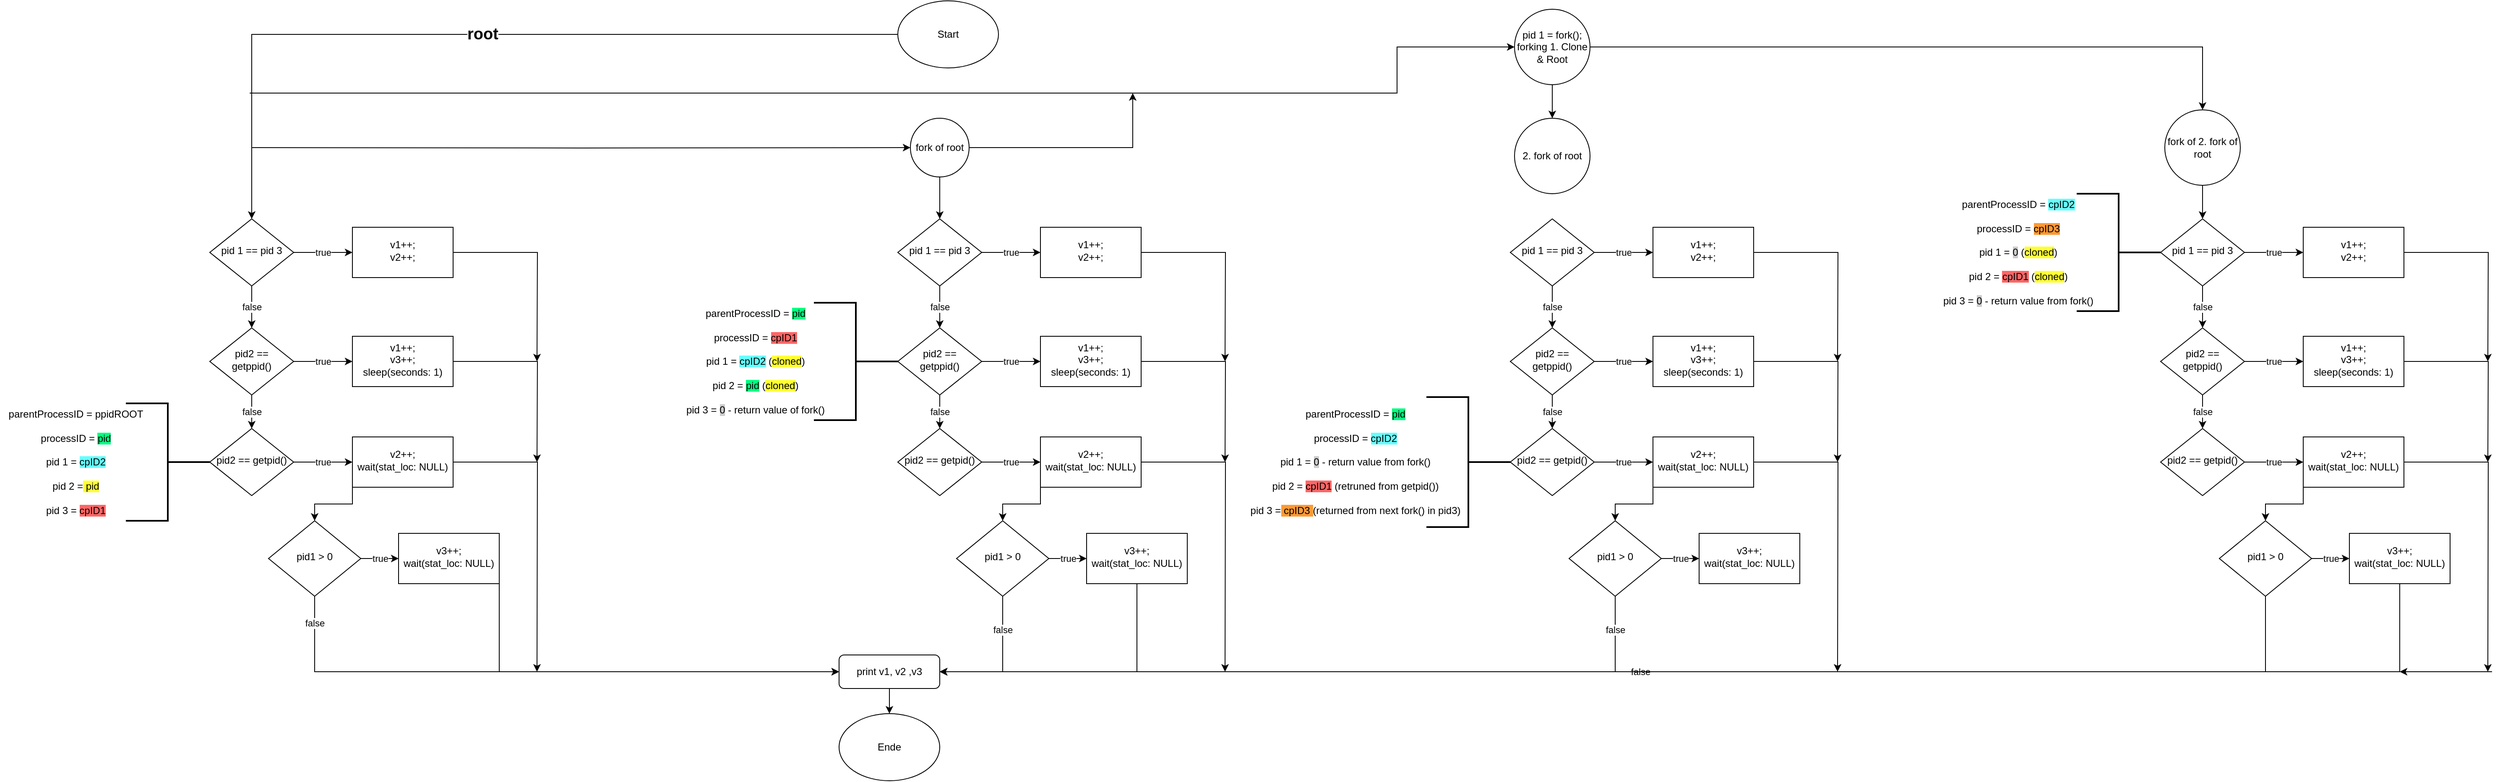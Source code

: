 <mxfile version="14.6.13" type="device"><diagram id="C5RBs43oDa-KdzZeNtuy" name="Page-1"><mxGraphModel dx="1422" dy="5705" grid="1" gridSize="10" guides="1" tooltips="1" connect="1" arrows="1" fold="1" page="1" pageScale="1" pageWidth="900" pageHeight="1600" math="0" shadow="0"><root><mxCell id="WIyWlLk6GJQsqaUBKTNV-0"/><mxCell id="WIyWlLk6GJQsqaUBKTNV-1" parent="WIyWlLk6GJQsqaUBKTNV-0"/><mxCell id="Lw1OYFtnVcfM43d4PxMI-199" value="" style="edgeStyle=orthogonalEdgeStyle;rounded=0;orthogonalLoop=1;jettySize=auto;html=1;" parent="WIyWlLk6GJQsqaUBKTNV-1" source="Lw1OYFtnVcfM43d4PxMI-7" target="Lw1OYFtnVcfM43d4PxMI-9" edge="1"><mxGeometry relative="1" as="geometry"/></mxCell><mxCell id="Lw1OYFtnVcfM43d4PxMI-7" value="print v1, v2 ,v3" style="rounded=1;whiteSpace=wrap;html=1;fontSize=12;glass=0;strokeWidth=1;shadow=0;" parent="WIyWlLk6GJQsqaUBKTNV-1" vertex="1"><mxGeometry x="1130" y="-4010" width="120" height="40" as="geometry"/></mxCell><mxCell id="Lw1OYFtnVcfM43d4PxMI-33" value="&lt;b&gt;&lt;font style=&quot;font-size: 19px&quot;&gt;root&lt;/font&gt;&lt;/b&gt;" style="edgeStyle=orthogonalEdgeStyle;rounded=0;orthogonalLoop=1;jettySize=auto;html=1;" parent="WIyWlLk6GJQsqaUBKTNV-1" source="Lw1OYFtnVcfM43d4PxMI-8" target="Lw1OYFtnVcfM43d4PxMI-10" edge="1"><mxGeometry relative="1" as="geometry"/></mxCell><mxCell id="Lw1OYFtnVcfM43d4PxMI-8" value="Start" style="ellipse;whiteSpace=wrap;html=1;" parent="WIyWlLk6GJQsqaUBKTNV-1" vertex="1"><mxGeometry x="1200" y="-4790" width="120" height="80" as="geometry"/></mxCell><mxCell id="Lw1OYFtnVcfM43d4PxMI-9" value="Ende" style="ellipse;whiteSpace=wrap;html=1;" parent="WIyWlLk6GJQsqaUBKTNV-1" vertex="1"><mxGeometry x="1130" y="-3940" width="120" height="80" as="geometry"/></mxCell><mxCell id="Lw1OYFtnVcfM43d4PxMI-35" value="false" style="edgeStyle=orthogonalEdgeStyle;rounded=0;orthogonalLoop=1;jettySize=auto;html=1;" parent="WIyWlLk6GJQsqaUBKTNV-1" source="Lw1OYFtnVcfM43d4PxMI-10" target="Lw1OYFtnVcfM43d4PxMI-11" edge="1"><mxGeometry relative="1" as="geometry"/></mxCell><mxCell id="Lw1OYFtnVcfM43d4PxMI-49" value="true" style="edgeStyle=orthogonalEdgeStyle;rounded=0;orthogonalLoop=1;jettySize=auto;html=1;" parent="WIyWlLk6GJQsqaUBKTNV-1" source="Lw1OYFtnVcfM43d4PxMI-10" target="Lw1OYFtnVcfM43d4PxMI-48" edge="1"><mxGeometry relative="1" as="geometry"/></mxCell><mxCell id="Lw1OYFtnVcfM43d4PxMI-10" value="pid 1 == pid 3" style="rhombus;whiteSpace=wrap;html=1;shadow=0;fontFamily=Helvetica;fontSize=12;align=center;strokeWidth=1;spacing=6;spacingTop=-4;" parent="WIyWlLk6GJQsqaUBKTNV-1" vertex="1"><mxGeometry x="380" y="-4530" width="100" height="80" as="geometry"/></mxCell><mxCell id="Lw1OYFtnVcfM43d4PxMI-36" value="false" style="edgeStyle=orthogonalEdgeStyle;rounded=0;orthogonalLoop=1;jettySize=auto;html=1;" parent="WIyWlLk6GJQsqaUBKTNV-1" source="Lw1OYFtnVcfM43d4PxMI-11" target="Lw1OYFtnVcfM43d4PxMI-12" edge="1"><mxGeometry relative="1" as="geometry"/></mxCell><mxCell id="Lw1OYFtnVcfM43d4PxMI-47" value="true" style="edgeStyle=orthogonalEdgeStyle;rounded=0;orthogonalLoop=1;jettySize=auto;html=1;" parent="WIyWlLk6GJQsqaUBKTNV-1" source="Lw1OYFtnVcfM43d4PxMI-11" target="Lw1OYFtnVcfM43d4PxMI-46" edge="1"><mxGeometry relative="1" as="geometry"/></mxCell><mxCell id="Lw1OYFtnVcfM43d4PxMI-11" value="pid2 == getppid()" style="rhombus;whiteSpace=wrap;html=1;shadow=0;fontFamily=Helvetica;fontSize=12;align=center;strokeWidth=1;spacing=6;spacingTop=-4;" parent="WIyWlLk6GJQsqaUBKTNV-1" vertex="1"><mxGeometry x="380" y="-4400" width="100" height="80" as="geometry"/></mxCell><mxCell id="Lw1OYFtnVcfM43d4PxMI-53" value="true" style="edgeStyle=orthogonalEdgeStyle;rounded=0;orthogonalLoop=1;jettySize=auto;html=1;" parent="WIyWlLk6GJQsqaUBKTNV-1" source="Lw1OYFtnVcfM43d4PxMI-12" target="Lw1OYFtnVcfM43d4PxMI-52" edge="1"><mxGeometry relative="1" as="geometry"/></mxCell><mxCell id="Lw1OYFtnVcfM43d4PxMI-12" value="pid2 == getpid()" style="rhombus;whiteSpace=wrap;html=1;shadow=0;fontFamily=Helvetica;fontSize=12;align=center;strokeWidth=1;spacing=6;spacingTop=-4;" parent="WIyWlLk6GJQsqaUBKTNV-1" vertex="1"><mxGeometry x="380" y="-4280" width="100" height="80" as="geometry"/></mxCell><mxCell id="Lw1OYFtnVcfM43d4PxMI-184" style="edgeStyle=orthogonalEdgeStyle;rounded=0;orthogonalLoop=1;jettySize=auto;html=1;entryX=0;entryY=0.5;entryDx=0;entryDy=0;" parent="WIyWlLk6GJQsqaUBKTNV-1" target="Lw1OYFtnVcfM43d4PxMI-27" edge="1"><mxGeometry relative="1" as="geometry"><mxPoint x="430" y="-4614.429" as="targetPoint"/><mxPoint x="430" y="-4615" as="sourcePoint"/></mxGeometry></mxCell><mxCell id="Lw1OYFtnVcfM43d4PxMI-185" style="edgeStyle=orthogonalEdgeStyle;rounded=0;orthogonalLoop=1;jettySize=auto;html=1;exitX=0.5;exitY=1;exitDx=0;exitDy=0;entryX=0.5;entryY=0;entryDx=0;entryDy=0;" parent="WIyWlLk6GJQsqaUBKTNV-1" source="Lw1OYFtnVcfM43d4PxMI-27" target="Lw1OYFtnVcfM43d4PxMI-103" edge="1"><mxGeometry relative="1" as="geometry"/></mxCell><mxCell id="Lw1OYFtnVcfM43d4PxMI-192" style="edgeStyle=orthogonalEdgeStyle;rounded=0;orthogonalLoop=1;jettySize=auto;html=1;exitX=1;exitY=0.5;exitDx=0;exitDy=0;" parent="WIyWlLk6GJQsqaUBKTNV-1" source="Lw1OYFtnVcfM43d4PxMI-27" edge="1"><mxGeometry relative="1" as="geometry"><mxPoint x="1480" y="-4680" as="targetPoint"/><Array as="points"><mxPoint x="1480" y="-4615"/><mxPoint x="1480" y="-4680"/></Array></mxGeometry></mxCell><mxCell id="Lw1OYFtnVcfM43d4PxMI-27" value="fork of root" style="ellipse;whiteSpace=wrap;html=1;aspect=fixed;" parent="WIyWlLk6GJQsqaUBKTNV-1" vertex="1"><mxGeometry x="1215" y="-4650" width="70" height="70" as="geometry"/></mxCell><mxCell id="Lw1OYFtnVcfM43d4PxMI-71" style="edgeStyle=orthogonalEdgeStyle;rounded=0;orthogonalLoop=1;jettySize=auto;html=1;exitX=1;exitY=0.5;exitDx=0;exitDy=0;" parent="WIyWlLk6GJQsqaUBKTNV-1" source="Lw1OYFtnVcfM43d4PxMI-46" edge="1"><mxGeometry relative="1" as="geometry"><mxPoint x="770" y="-4240" as="targetPoint"/></mxGeometry></mxCell><mxCell id="Lw1OYFtnVcfM43d4PxMI-46" value="v1++;&lt;br&gt;v3++;&lt;br&gt;sleep(seconds: 1)" style="whiteSpace=wrap;html=1;shadow=0;strokeWidth=1;spacing=6;spacingTop=-4;" parent="WIyWlLk6GJQsqaUBKTNV-1" vertex="1"><mxGeometry x="550" y="-4390" width="120" height="60" as="geometry"/></mxCell><mxCell id="Lw1OYFtnVcfM43d4PxMI-72" style="edgeStyle=orthogonalEdgeStyle;rounded=0;orthogonalLoop=1;jettySize=auto;html=1;exitX=1;exitY=0.5;exitDx=0;exitDy=0;" parent="WIyWlLk6GJQsqaUBKTNV-1" source="Lw1OYFtnVcfM43d4PxMI-48" edge="1"><mxGeometry relative="1" as="geometry"><mxPoint x="770" y="-4360" as="targetPoint"/></mxGeometry></mxCell><mxCell id="Lw1OYFtnVcfM43d4PxMI-48" value="v1++;&lt;br&gt;v2++;" style="whiteSpace=wrap;html=1;shadow=0;strokeWidth=1;spacing=6;spacingTop=-4;" parent="WIyWlLk6GJQsqaUBKTNV-1" vertex="1"><mxGeometry x="550" y="-4520" width="120" height="60" as="geometry"/></mxCell><mxCell id="Lw1OYFtnVcfM43d4PxMI-56" value="" style="edgeStyle=orthogonalEdgeStyle;rounded=0;orthogonalLoop=1;jettySize=auto;html=1;exitX=0;exitY=1;exitDx=0;exitDy=0;" parent="WIyWlLk6GJQsqaUBKTNV-1" source="Lw1OYFtnVcfM43d4PxMI-52" target="Lw1OYFtnVcfM43d4PxMI-55" edge="1"><mxGeometry relative="1" as="geometry"/></mxCell><mxCell id="Lw1OYFtnVcfM43d4PxMI-70" style="edgeStyle=orthogonalEdgeStyle;rounded=0;orthogonalLoop=1;jettySize=auto;html=1;exitX=1;exitY=0.5;exitDx=0;exitDy=0;" parent="WIyWlLk6GJQsqaUBKTNV-1" source="Lw1OYFtnVcfM43d4PxMI-52" edge="1"><mxGeometry relative="1" as="geometry"><mxPoint x="770" y="-3990" as="targetPoint"/></mxGeometry></mxCell><mxCell id="Lw1OYFtnVcfM43d4PxMI-52" value="v2++;&lt;br&gt;wait(stat_loc: NULL)" style="whiteSpace=wrap;html=1;shadow=0;strokeWidth=1;spacing=6;spacingTop=-4;" parent="WIyWlLk6GJQsqaUBKTNV-1" vertex="1"><mxGeometry x="550" y="-4270" width="120" height="60" as="geometry"/></mxCell><mxCell id="Lw1OYFtnVcfM43d4PxMI-58" value="true" style="edgeStyle=orthogonalEdgeStyle;rounded=0;orthogonalLoop=1;jettySize=auto;html=1;" parent="WIyWlLk6GJQsqaUBKTNV-1" source="Lw1OYFtnVcfM43d4PxMI-55" target="Lw1OYFtnVcfM43d4PxMI-57" edge="1"><mxGeometry relative="1" as="geometry"/></mxCell><mxCell id="Lw1OYFtnVcfM43d4PxMI-62" value="false" style="edgeStyle=orthogonalEdgeStyle;rounded=0;orthogonalLoop=1;jettySize=auto;html=1;exitX=0.5;exitY=1;exitDx=0;exitDy=0;entryX=0;entryY=0.5;entryDx=0;entryDy=0;" parent="WIyWlLk6GJQsqaUBKTNV-1" source="Lw1OYFtnVcfM43d4PxMI-55" target="Lw1OYFtnVcfM43d4PxMI-7" edge="1"><mxGeometry x="-0.912" relative="1" as="geometry"><mxPoint as="offset"/></mxGeometry></mxCell><mxCell id="Lw1OYFtnVcfM43d4PxMI-55" value="pid1 &amp;gt; 0" style="rhombus;whiteSpace=wrap;html=1;shadow=0;strokeWidth=1;spacing=6;spacingTop=-4;" parent="WIyWlLk6GJQsqaUBKTNV-1" vertex="1"><mxGeometry x="450" y="-4170" width="110" height="90" as="geometry"/></mxCell><mxCell id="Lw1OYFtnVcfM43d4PxMI-63" style="edgeStyle=orthogonalEdgeStyle;rounded=0;orthogonalLoop=1;jettySize=auto;html=1;exitX=1;exitY=1;exitDx=0;exitDy=0;entryX=0;entryY=0.5;entryDx=0;entryDy=0;" parent="WIyWlLk6GJQsqaUBKTNV-1" source="Lw1OYFtnVcfM43d4PxMI-57" target="Lw1OYFtnVcfM43d4PxMI-7" edge="1"><mxGeometry relative="1" as="geometry"><mxPoint x="725" y="-3990" as="targetPoint"/></mxGeometry></mxCell><mxCell id="Lw1OYFtnVcfM43d4PxMI-57" value="v3++;&lt;br&gt;wait(stat_loc: NULL)" style="whiteSpace=wrap;html=1;shadow=0;strokeWidth=1;spacing=6;spacingTop=-4;" parent="WIyWlLk6GJQsqaUBKTNV-1" vertex="1"><mxGeometry x="605" y="-4155" width="120" height="60" as="geometry"/></mxCell><mxCell id="Lw1OYFtnVcfM43d4PxMI-66" value="" style="strokeWidth=2;html=1;shape=mxgraph.flowchart.annotation_2;align=left;labelPosition=right;pointerEvents=1;rotation=-180;" parent="WIyWlLk6GJQsqaUBKTNV-1" vertex="1"><mxGeometry x="280" y="-4310" width="100" height="140" as="geometry"/></mxCell><mxCell id="Lw1OYFtnVcfM43d4PxMI-68" value="parentProcessID = ppidROOT&lt;br&gt;&lt;br&gt;processID = &lt;span style=&quot;background-color: rgb(0 , 255 , 128)&quot;&gt;pid&lt;/span&gt;&lt;br&gt;&lt;br&gt;pid 1 = &lt;span style=&quot;background-color: rgb(102 , 255 , 255)&quot;&gt;cpID2&lt;/span&gt;&lt;br&gt;&lt;br&gt;pid 2 =&lt;span style=&quot;background-color: rgb(255 , 255 , 51)&quot;&gt; pid&lt;/span&gt;&lt;br&gt;&lt;br&gt;pid 3 = &lt;span style=&quot;background-color: rgb(255 , 102 , 102)&quot;&gt;cpID1&lt;/span&gt;" style="text;html=1;align=center;verticalAlign=middle;resizable=0;points=[];autosize=1;strokeColor=none;" parent="WIyWlLk6GJQsqaUBKTNV-1" vertex="1"><mxGeometry x="130" y="-4305" width="180" height="130" as="geometry"/></mxCell><mxCell id="Lw1OYFtnVcfM43d4PxMI-100" value="false" style="edgeStyle=orthogonalEdgeStyle;rounded=0;orthogonalLoop=1;jettySize=auto;html=1;" parent="WIyWlLk6GJQsqaUBKTNV-1" source="Lw1OYFtnVcfM43d4PxMI-103" target="Lw1OYFtnVcfM43d4PxMI-106" edge="1"><mxGeometry relative="1" as="geometry"/></mxCell><mxCell id="Lw1OYFtnVcfM43d4PxMI-101" value="true" style="edgeStyle=orthogonalEdgeStyle;rounded=0;orthogonalLoop=1;jettySize=auto;html=1;" parent="WIyWlLk6GJQsqaUBKTNV-1" source="Lw1OYFtnVcfM43d4PxMI-103" target="Lw1OYFtnVcfM43d4PxMI-112" edge="1"><mxGeometry relative="1" as="geometry"/></mxCell><mxCell id="Lw1OYFtnVcfM43d4PxMI-103" value="pid 1 == pid 3" style="rhombus;whiteSpace=wrap;html=1;shadow=0;fontFamily=Helvetica;fontSize=12;align=center;strokeWidth=1;spacing=6;spacingTop=-4;" parent="WIyWlLk6GJQsqaUBKTNV-1" vertex="1"><mxGeometry x="1200" y="-4530" width="100" height="80" as="geometry"/></mxCell><mxCell id="Lw1OYFtnVcfM43d4PxMI-104" value="false" style="edgeStyle=orthogonalEdgeStyle;rounded=0;orthogonalLoop=1;jettySize=auto;html=1;" parent="WIyWlLk6GJQsqaUBKTNV-1" source="Lw1OYFtnVcfM43d4PxMI-106" target="Lw1OYFtnVcfM43d4PxMI-108" edge="1"><mxGeometry relative="1" as="geometry"/></mxCell><mxCell id="Lw1OYFtnVcfM43d4PxMI-105" value="true" style="edgeStyle=orthogonalEdgeStyle;rounded=0;orthogonalLoop=1;jettySize=auto;html=1;" parent="WIyWlLk6GJQsqaUBKTNV-1" source="Lw1OYFtnVcfM43d4PxMI-106" target="Lw1OYFtnVcfM43d4PxMI-110" edge="1"><mxGeometry relative="1" as="geometry"/></mxCell><mxCell id="Lw1OYFtnVcfM43d4PxMI-106" value="pid2 == getppid()" style="rhombus;whiteSpace=wrap;html=1;shadow=0;fontFamily=Helvetica;fontSize=12;align=center;strokeWidth=1;spacing=6;spacingTop=-4;" parent="WIyWlLk6GJQsqaUBKTNV-1" vertex="1"><mxGeometry x="1200" y="-4400" width="100" height="80" as="geometry"/></mxCell><mxCell id="Lw1OYFtnVcfM43d4PxMI-107" value="true" style="edgeStyle=orthogonalEdgeStyle;rounded=0;orthogonalLoop=1;jettySize=auto;html=1;" parent="WIyWlLk6GJQsqaUBKTNV-1" source="Lw1OYFtnVcfM43d4PxMI-108" target="Lw1OYFtnVcfM43d4PxMI-115" edge="1"><mxGeometry relative="1" as="geometry"/></mxCell><mxCell id="Lw1OYFtnVcfM43d4PxMI-108" value="pid2 == getpid()" style="rhombus;whiteSpace=wrap;html=1;shadow=0;fontFamily=Helvetica;fontSize=12;align=center;strokeWidth=1;spacing=6;spacingTop=-4;" parent="WIyWlLk6GJQsqaUBKTNV-1" vertex="1"><mxGeometry x="1200" y="-4280" width="100" height="80" as="geometry"/></mxCell><mxCell id="Lw1OYFtnVcfM43d4PxMI-109" style="edgeStyle=orthogonalEdgeStyle;rounded=0;orthogonalLoop=1;jettySize=auto;html=1;exitX=1;exitY=0.5;exitDx=0;exitDy=0;" parent="WIyWlLk6GJQsqaUBKTNV-1" source="Lw1OYFtnVcfM43d4PxMI-110" edge="1"><mxGeometry relative="1" as="geometry"><mxPoint x="1590" y="-4240" as="targetPoint"/></mxGeometry></mxCell><mxCell id="Lw1OYFtnVcfM43d4PxMI-110" value="v1++;&lt;br&gt;v3++;&lt;br&gt;sleep(seconds: 1)" style="whiteSpace=wrap;html=1;shadow=0;strokeWidth=1;spacing=6;spacingTop=-4;" parent="WIyWlLk6GJQsqaUBKTNV-1" vertex="1"><mxGeometry x="1370" y="-4390" width="120" height="60" as="geometry"/></mxCell><mxCell id="Lw1OYFtnVcfM43d4PxMI-111" style="edgeStyle=orthogonalEdgeStyle;rounded=0;orthogonalLoop=1;jettySize=auto;html=1;exitX=1;exitY=0.5;exitDx=0;exitDy=0;" parent="WIyWlLk6GJQsqaUBKTNV-1" source="Lw1OYFtnVcfM43d4PxMI-112" edge="1"><mxGeometry relative="1" as="geometry"><mxPoint x="1590" y="-4360" as="targetPoint"/></mxGeometry></mxCell><mxCell id="Lw1OYFtnVcfM43d4PxMI-112" value="v1++;&lt;br&gt;v2++;" style="whiteSpace=wrap;html=1;shadow=0;strokeWidth=1;spacing=6;spacingTop=-4;" parent="WIyWlLk6GJQsqaUBKTNV-1" vertex="1"><mxGeometry x="1370" y="-4520" width="120" height="60" as="geometry"/></mxCell><mxCell id="Lw1OYFtnVcfM43d4PxMI-113" value="" style="edgeStyle=orthogonalEdgeStyle;rounded=0;orthogonalLoop=1;jettySize=auto;html=1;exitX=0;exitY=1;exitDx=0;exitDy=0;" parent="WIyWlLk6GJQsqaUBKTNV-1" source="Lw1OYFtnVcfM43d4PxMI-115" target="Lw1OYFtnVcfM43d4PxMI-117" edge="1"><mxGeometry relative="1" as="geometry"/></mxCell><mxCell id="Lw1OYFtnVcfM43d4PxMI-123" style="edgeStyle=orthogonalEdgeStyle;rounded=0;orthogonalLoop=1;jettySize=auto;html=1;exitX=1;exitY=0.5;exitDx=0;exitDy=0;" parent="WIyWlLk6GJQsqaUBKTNV-1" source="Lw1OYFtnVcfM43d4PxMI-115" edge="1"><mxGeometry relative="1" as="geometry"><mxPoint x="1590" y="-3990" as="targetPoint"/></mxGeometry></mxCell><mxCell id="Lw1OYFtnVcfM43d4PxMI-115" value="v2++;&lt;br&gt;wait(stat_loc: NULL)" style="whiteSpace=wrap;html=1;shadow=0;strokeWidth=1;spacing=6;spacingTop=-4;" parent="WIyWlLk6GJQsqaUBKTNV-1" vertex="1"><mxGeometry x="1370" y="-4270" width="120" height="60" as="geometry"/></mxCell><mxCell id="Lw1OYFtnVcfM43d4PxMI-116" value="true" style="edgeStyle=orthogonalEdgeStyle;rounded=0;orthogonalLoop=1;jettySize=auto;html=1;" parent="WIyWlLk6GJQsqaUBKTNV-1" source="Lw1OYFtnVcfM43d4PxMI-117" target="Lw1OYFtnVcfM43d4PxMI-118" edge="1"><mxGeometry relative="1" as="geometry"/></mxCell><mxCell id="Lw1OYFtnVcfM43d4PxMI-127" value="false" style="edgeStyle=orthogonalEdgeStyle;rounded=0;orthogonalLoop=1;jettySize=auto;html=1;exitX=0.5;exitY=1;exitDx=0;exitDy=0;entryX=1;entryY=0.5;entryDx=0;entryDy=0;" parent="WIyWlLk6GJQsqaUBKTNV-1" source="Lw1OYFtnVcfM43d4PxMI-117" target="Lw1OYFtnVcfM43d4PxMI-7" edge="1"><mxGeometry x="-0.515" relative="1" as="geometry"><mxPoint x="1325" y="-3990" as="targetPoint"/><mxPoint as="offset"/></mxGeometry></mxCell><mxCell id="Lw1OYFtnVcfM43d4PxMI-117" value="pid1 &amp;gt; 0" style="rhombus;whiteSpace=wrap;html=1;shadow=0;strokeWidth=1;spacing=6;spacingTop=-4;" parent="WIyWlLk6GJQsqaUBKTNV-1" vertex="1"><mxGeometry x="1270" y="-4170" width="110" height="90" as="geometry"/></mxCell><mxCell id="Lw1OYFtnVcfM43d4PxMI-122" style="edgeStyle=orthogonalEdgeStyle;rounded=0;orthogonalLoop=1;jettySize=auto;html=1;exitX=0.5;exitY=1;exitDx=0;exitDy=0;entryX=1;entryY=0.5;entryDx=0;entryDy=0;" parent="WIyWlLk6GJQsqaUBKTNV-1" source="Lw1OYFtnVcfM43d4PxMI-118" target="Lw1OYFtnVcfM43d4PxMI-7" edge="1"><mxGeometry relative="1" as="geometry"/></mxCell><mxCell id="Lw1OYFtnVcfM43d4PxMI-118" value="v3++;&lt;br&gt;wait(stat_loc: NULL)" style="whiteSpace=wrap;html=1;shadow=0;strokeWidth=1;spacing=6;spacingTop=-4;" parent="WIyWlLk6GJQsqaUBKTNV-1" vertex="1"><mxGeometry x="1425" y="-4155" width="120" height="60" as="geometry"/></mxCell><mxCell id="Lw1OYFtnVcfM43d4PxMI-119" value="" style="strokeWidth=2;html=1;shape=mxgraph.flowchart.annotation_2;align=left;labelPosition=right;pointerEvents=1;rotation=-180;" parent="WIyWlLk6GJQsqaUBKTNV-1" vertex="1"><mxGeometry x="1100" y="-4430" width="100" height="140" as="geometry"/></mxCell><mxCell id="Lw1OYFtnVcfM43d4PxMI-120" value="parentProcessID = &lt;span style=&quot;background-color: rgb(0 , 255 , 128)&quot;&gt;pid&lt;/span&gt;&lt;br&gt;&lt;br&gt;processID = &lt;span style=&quot;background-color: rgb(255 , 102 , 102)&quot;&gt;cpID1&lt;/span&gt;&lt;br&gt;&lt;br&gt;pid 1 = &lt;span style=&quot;background-color: rgb(102 , 255 , 255)&quot;&gt;cpID2&lt;/span&gt; (&lt;span style=&quot;background-color: rgb(255 , 255 , 51)&quot;&gt;cloned&lt;/span&gt;)&lt;br&gt;&lt;br&gt;pid 2 = &lt;span style=&quot;background-color: rgb(0 , 255 , 128)&quot;&gt;pid&lt;/span&gt; (&lt;span style=&quot;background-color: rgb(255 , 255 , 51)&quot;&gt;cloned&lt;/span&gt;)&lt;br&gt;&lt;br&gt;pid 3 = &lt;span style=&quot;background-color: rgb(204 , 204 , 204)&quot;&gt;0&lt;/span&gt; - return value of fork()" style="text;html=1;align=center;verticalAlign=middle;resizable=0;points=[];autosize=1;strokeColor=none;" parent="WIyWlLk6GJQsqaUBKTNV-1" vertex="1"><mxGeometry x="940" y="-4425" width="180" height="130" as="geometry"/></mxCell><mxCell id="Lw1OYFtnVcfM43d4PxMI-131" value="false" style="edgeStyle=orthogonalEdgeStyle;rounded=0;orthogonalLoop=1;jettySize=auto;html=1;" parent="WIyWlLk6GJQsqaUBKTNV-1" source="Lw1OYFtnVcfM43d4PxMI-133" target="Lw1OYFtnVcfM43d4PxMI-136" edge="1"><mxGeometry relative="1" as="geometry"/></mxCell><mxCell id="Lw1OYFtnVcfM43d4PxMI-132" value="true" style="edgeStyle=orthogonalEdgeStyle;rounded=0;orthogonalLoop=1;jettySize=auto;html=1;" parent="WIyWlLk6GJQsqaUBKTNV-1" source="Lw1OYFtnVcfM43d4PxMI-133" target="Lw1OYFtnVcfM43d4PxMI-142" edge="1"><mxGeometry relative="1" as="geometry"/></mxCell><mxCell id="Lw1OYFtnVcfM43d4PxMI-133" value="pid 1 == pid 3" style="rhombus;whiteSpace=wrap;html=1;shadow=0;fontFamily=Helvetica;fontSize=12;align=center;strokeWidth=1;spacing=6;spacingTop=-4;" parent="WIyWlLk6GJQsqaUBKTNV-1" vertex="1"><mxGeometry x="1930" y="-4530" width="100" height="80" as="geometry"/></mxCell><mxCell id="Lw1OYFtnVcfM43d4PxMI-134" value="false" style="edgeStyle=orthogonalEdgeStyle;rounded=0;orthogonalLoop=1;jettySize=auto;html=1;" parent="WIyWlLk6GJQsqaUBKTNV-1" source="Lw1OYFtnVcfM43d4PxMI-136" target="Lw1OYFtnVcfM43d4PxMI-138" edge="1"><mxGeometry relative="1" as="geometry"/></mxCell><mxCell id="Lw1OYFtnVcfM43d4PxMI-135" value="true" style="edgeStyle=orthogonalEdgeStyle;rounded=0;orthogonalLoop=1;jettySize=auto;html=1;" parent="WIyWlLk6GJQsqaUBKTNV-1" source="Lw1OYFtnVcfM43d4PxMI-136" target="Lw1OYFtnVcfM43d4PxMI-140" edge="1"><mxGeometry relative="1" as="geometry"/></mxCell><mxCell id="Lw1OYFtnVcfM43d4PxMI-136" value="pid2 == getppid()" style="rhombus;whiteSpace=wrap;html=1;shadow=0;fontFamily=Helvetica;fontSize=12;align=center;strokeWidth=1;spacing=6;spacingTop=-4;" parent="WIyWlLk6GJQsqaUBKTNV-1" vertex="1"><mxGeometry x="1930" y="-4400" width="100" height="80" as="geometry"/></mxCell><mxCell id="Lw1OYFtnVcfM43d4PxMI-137" value="true" style="edgeStyle=orthogonalEdgeStyle;rounded=0;orthogonalLoop=1;jettySize=auto;html=1;" parent="WIyWlLk6GJQsqaUBKTNV-1" source="Lw1OYFtnVcfM43d4PxMI-138" target="Lw1OYFtnVcfM43d4PxMI-145" edge="1"><mxGeometry relative="1" as="geometry"/></mxCell><mxCell id="Lw1OYFtnVcfM43d4PxMI-138" value="pid2 == getpid()" style="rhombus;whiteSpace=wrap;html=1;shadow=0;fontFamily=Helvetica;fontSize=12;align=center;strokeWidth=1;spacing=6;spacingTop=-4;" parent="WIyWlLk6GJQsqaUBKTNV-1" vertex="1"><mxGeometry x="1930" y="-4280" width="100" height="80" as="geometry"/></mxCell><mxCell id="Lw1OYFtnVcfM43d4PxMI-139" style="edgeStyle=orthogonalEdgeStyle;rounded=0;orthogonalLoop=1;jettySize=auto;html=1;exitX=1;exitY=0.5;exitDx=0;exitDy=0;" parent="WIyWlLk6GJQsqaUBKTNV-1" source="Lw1OYFtnVcfM43d4PxMI-140" edge="1"><mxGeometry relative="1" as="geometry"><mxPoint x="2320" y="-4240" as="targetPoint"/></mxGeometry></mxCell><mxCell id="Lw1OYFtnVcfM43d4PxMI-140" value="v1++;&lt;br&gt;v3++;&lt;br&gt;sleep(seconds: 1)" style="whiteSpace=wrap;html=1;shadow=0;strokeWidth=1;spacing=6;spacingTop=-4;" parent="WIyWlLk6GJQsqaUBKTNV-1" vertex="1"><mxGeometry x="2100" y="-4390" width="120" height="60" as="geometry"/></mxCell><mxCell id="Lw1OYFtnVcfM43d4PxMI-141" style="edgeStyle=orthogonalEdgeStyle;rounded=0;orthogonalLoop=1;jettySize=auto;html=1;exitX=1;exitY=0.5;exitDx=0;exitDy=0;" parent="WIyWlLk6GJQsqaUBKTNV-1" source="Lw1OYFtnVcfM43d4PxMI-142" edge="1"><mxGeometry relative="1" as="geometry"><mxPoint x="2320" y="-4360" as="targetPoint"/></mxGeometry></mxCell><mxCell id="Lw1OYFtnVcfM43d4PxMI-142" value="v1++;&lt;br&gt;v2++;" style="whiteSpace=wrap;html=1;shadow=0;strokeWidth=1;spacing=6;spacingTop=-4;" parent="WIyWlLk6GJQsqaUBKTNV-1" vertex="1"><mxGeometry x="2100" y="-4520" width="120" height="60" as="geometry"/></mxCell><mxCell id="Lw1OYFtnVcfM43d4PxMI-143" value="" style="edgeStyle=orthogonalEdgeStyle;rounded=0;orthogonalLoop=1;jettySize=auto;html=1;exitX=0;exitY=1;exitDx=0;exitDy=0;" parent="WIyWlLk6GJQsqaUBKTNV-1" source="Lw1OYFtnVcfM43d4PxMI-145" target="Lw1OYFtnVcfM43d4PxMI-148" edge="1"><mxGeometry relative="1" as="geometry"/></mxCell><mxCell id="Lw1OYFtnVcfM43d4PxMI-144" style="edgeStyle=orthogonalEdgeStyle;rounded=0;orthogonalLoop=1;jettySize=auto;html=1;exitX=1;exitY=0.5;exitDx=0;exitDy=0;" parent="WIyWlLk6GJQsqaUBKTNV-1" source="Lw1OYFtnVcfM43d4PxMI-145" edge="1"><mxGeometry relative="1" as="geometry"><mxPoint x="2320" y="-3990" as="targetPoint"/></mxGeometry></mxCell><mxCell id="Lw1OYFtnVcfM43d4PxMI-145" value="v2++;&lt;br&gt;wait(stat_loc: NULL)" style="whiteSpace=wrap;html=1;shadow=0;strokeWidth=1;spacing=6;spacingTop=-4;" parent="WIyWlLk6GJQsqaUBKTNV-1" vertex="1"><mxGeometry x="2100" y="-4270" width="120" height="60" as="geometry"/></mxCell><mxCell id="Lw1OYFtnVcfM43d4PxMI-146" value="true" style="edgeStyle=orthogonalEdgeStyle;rounded=0;orthogonalLoop=1;jettySize=auto;html=1;" parent="WIyWlLk6GJQsqaUBKTNV-1" source="Lw1OYFtnVcfM43d4PxMI-148" target="Lw1OYFtnVcfM43d4PxMI-149" edge="1"><mxGeometry relative="1" as="geometry"/></mxCell><mxCell id="Lw1OYFtnVcfM43d4PxMI-147" value="false" style="edgeStyle=orthogonalEdgeStyle;rounded=0;orthogonalLoop=1;jettySize=auto;html=1;exitX=0.5;exitY=1;exitDx=0;exitDy=0;entryX=1;entryY=0.5;entryDx=0;entryDy=0;" parent="WIyWlLk6GJQsqaUBKTNV-1" source="Lw1OYFtnVcfM43d4PxMI-148" target="Lw1OYFtnVcfM43d4PxMI-7" edge="1"><mxGeometry x="-0.911" relative="1" as="geometry"><mxPoint x="2055" y="-4020" as="targetPoint"/><mxPoint as="offset"/></mxGeometry></mxCell><mxCell id="Lw1OYFtnVcfM43d4PxMI-148" value="pid1 &amp;gt; 0" style="rhombus;whiteSpace=wrap;html=1;shadow=0;strokeWidth=1;spacing=6;spacingTop=-4;" parent="WIyWlLk6GJQsqaUBKTNV-1" vertex="1"><mxGeometry x="2000" y="-4170" width="110" height="90" as="geometry"/></mxCell><mxCell id="Lw1OYFtnVcfM43d4PxMI-149" value="v3++;&lt;br&gt;wait(stat_loc: NULL)" style="whiteSpace=wrap;html=1;shadow=0;strokeWidth=1;spacing=6;spacingTop=-4;" parent="WIyWlLk6GJQsqaUBKTNV-1" vertex="1"><mxGeometry x="2155" y="-4155" width="120" height="60" as="geometry"/></mxCell><mxCell id="Lw1OYFtnVcfM43d4PxMI-150" value="" style="strokeWidth=2;html=1;shape=mxgraph.flowchart.annotation_2;align=left;labelPosition=right;pointerEvents=1;rotation=-180;" parent="WIyWlLk6GJQsqaUBKTNV-1" vertex="1"><mxGeometry x="1830" y="-4317.5" width="100" height="155" as="geometry"/></mxCell><mxCell id="Lw1OYFtnVcfM43d4PxMI-151" value="parentProcessID = &lt;span style=&quot;background-color: rgb(0 , 255 , 128)&quot;&gt;pid&lt;/span&gt;&lt;br&gt;&lt;br&gt;processID = &lt;span style=&quot;background-color: rgb(102 , 255 , 255)&quot;&gt;cpID2&lt;/span&gt;&lt;br&gt;&lt;br&gt;pid 1 = &lt;span style=&quot;background-color: rgb(204 , 204 , 204)&quot;&gt;0&lt;/span&gt; - return value from fork()&lt;br&gt;&lt;br&gt;pid 2 = &lt;span style=&quot;background-color: rgb(255 , 102 , 102)&quot;&gt;cpID1&lt;/span&gt; (retruned from getpid())&lt;br&gt;&lt;br&gt;pid 3 =&lt;span style=&quot;background-color: rgb(255 , 153 , 51)&quot;&gt; cpID3 &lt;/span&gt;(returned from next fork() in pid3)" style="text;html=1;align=center;verticalAlign=middle;resizable=0;points=[];autosize=1;strokeColor=none;" parent="WIyWlLk6GJQsqaUBKTNV-1" vertex="1"><mxGeometry x="1610" y="-4305" width="270" height="130" as="geometry"/></mxCell><mxCell id="Lw1OYFtnVcfM43d4PxMI-152" value="false" style="edgeStyle=orthogonalEdgeStyle;rounded=0;orthogonalLoop=1;jettySize=auto;html=1;" parent="WIyWlLk6GJQsqaUBKTNV-1" source="Lw1OYFtnVcfM43d4PxMI-154" target="Lw1OYFtnVcfM43d4PxMI-157" edge="1"><mxGeometry relative="1" as="geometry"/></mxCell><mxCell id="Lw1OYFtnVcfM43d4PxMI-153" value="true" style="edgeStyle=orthogonalEdgeStyle;rounded=0;orthogonalLoop=1;jettySize=auto;html=1;" parent="WIyWlLk6GJQsqaUBKTNV-1" source="Lw1OYFtnVcfM43d4PxMI-154" target="Lw1OYFtnVcfM43d4PxMI-163" edge="1"><mxGeometry relative="1" as="geometry"/></mxCell><mxCell id="Lw1OYFtnVcfM43d4PxMI-154" value="pid 1 == pid 3" style="rhombus;whiteSpace=wrap;html=1;shadow=0;fontFamily=Helvetica;fontSize=12;align=center;strokeWidth=1;spacing=6;spacingTop=-4;" parent="WIyWlLk6GJQsqaUBKTNV-1" vertex="1"><mxGeometry x="2705" y="-4530" width="100" height="80" as="geometry"/></mxCell><mxCell id="Lw1OYFtnVcfM43d4PxMI-155" value="false" style="edgeStyle=orthogonalEdgeStyle;rounded=0;orthogonalLoop=1;jettySize=auto;html=1;" parent="WIyWlLk6GJQsqaUBKTNV-1" source="Lw1OYFtnVcfM43d4PxMI-157" target="Lw1OYFtnVcfM43d4PxMI-159" edge="1"><mxGeometry relative="1" as="geometry"/></mxCell><mxCell id="Lw1OYFtnVcfM43d4PxMI-156" value="true" style="edgeStyle=orthogonalEdgeStyle;rounded=0;orthogonalLoop=1;jettySize=auto;html=1;" parent="WIyWlLk6GJQsqaUBKTNV-1" source="Lw1OYFtnVcfM43d4PxMI-157" target="Lw1OYFtnVcfM43d4PxMI-161" edge="1"><mxGeometry relative="1" as="geometry"/></mxCell><mxCell id="Lw1OYFtnVcfM43d4PxMI-157" value="pid2 == getppid()" style="rhombus;whiteSpace=wrap;html=1;shadow=0;fontFamily=Helvetica;fontSize=12;align=center;strokeWidth=1;spacing=6;spacingTop=-4;" parent="WIyWlLk6GJQsqaUBKTNV-1" vertex="1"><mxGeometry x="2705" y="-4400" width="100" height="80" as="geometry"/></mxCell><mxCell id="Lw1OYFtnVcfM43d4PxMI-158" value="true" style="edgeStyle=orthogonalEdgeStyle;rounded=0;orthogonalLoop=1;jettySize=auto;html=1;" parent="WIyWlLk6GJQsqaUBKTNV-1" source="Lw1OYFtnVcfM43d4PxMI-159" target="Lw1OYFtnVcfM43d4PxMI-166" edge="1"><mxGeometry relative="1" as="geometry"/></mxCell><mxCell id="Lw1OYFtnVcfM43d4PxMI-159" value="pid2 == getpid()" style="rhombus;whiteSpace=wrap;html=1;shadow=0;fontFamily=Helvetica;fontSize=12;align=center;strokeWidth=1;spacing=6;spacingTop=-4;" parent="WIyWlLk6GJQsqaUBKTNV-1" vertex="1"><mxGeometry x="2705" y="-4280" width="100" height="80" as="geometry"/></mxCell><mxCell id="Lw1OYFtnVcfM43d4PxMI-160" style="edgeStyle=orthogonalEdgeStyle;rounded=0;orthogonalLoop=1;jettySize=auto;html=1;exitX=1;exitY=0.5;exitDx=0;exitDy=0;" parent="WIyWlLk6GJQsqaUBKTNV-1" source="Lw1OYFtnVcfM43d4PxMI-161" edge="1"><mxGeometry relative="1" as="geometry"><mxPoint x="3095" y="-4240" as="targetPoint"/></mxGeometry></mxCell><mxCell id="Lw1OYFtnVcfM43d4PxMI-161" value="v1++;&lt;br&gt;v3++;&lt;br&gt;sleep(seconds: 1)" style="whiteSpace=wrap;html=1;shadow=0;strokeWidth=1;spacing=6;spacingTop=-4;" parent="WIyWlLk6GJQsqaUBKTNV-1" vertex="1"><mxGeometry x="2875" y="-4390" width="120" height="60" as="geometry"/></mxCell><mxCell id="Lw1OYFtnVcfM43d4PxMI-162" style="edgeStyle=orthogonalEdgeStyle;rounded=0;orthogonalLoop=1;jettySize=auto;html=1;exitX=1;exitY=0.5;exitDx=0;exitDy=0;" parent="WIyWlLk6GJQsqaUBKTNV-1" source="Lw1OYFtnVcfM43d4PxMI-163" edge="1"><mxGeometry relative="1" as="geometry"><mxPoint x="3095" y="-4360" as="targetPoint"/></mxGeometry></mxCell><mxCell id="Lw1OYFtnVcfM43d4PxMI-163" value="v1++;&lt;br&gt;v2++;" style="whiteSpace=wrap;html=1;shadow=0;strokeWidth=1;spacing=6;spacingTop=-4;" parent="WIyWlLk6GJQsqaUBKTNV-1" vertex="1"><mxGeometry x="2875" y="-4520" width="120" height="60" as="geometry"/></mxCell><mxCell id="Lw1OYFtnVcfM43d4PxMI-164" value="" style="edgeStyle=orthogonalEdgeStyle;rounded=0;orthogonalLoop=1;jettySize=auto;html=1;exitX=0;exitY=1;exitDx=0;exitDy=0;" parent="WIyWlLk6GJQsqaUBKTNV-1" source="Lw1OYFtnVcfM43d4PxMI-166" target="Lw1OYFtnVcfM43d4PxMI-169" edge="1"><mxGeometry relative="1" as="geometry"/></mxCell><mxCell id="Lw1OYFtnVcfM43d4PxMI-165" style="edgeStyle=orthogonalEdgeStyle;rounded=0;orthogonalLoop=1;jettySize=auto;html=1;exitX=1;exitY=0.5;exitDx=0;exitDy=0;" parent="WIyWlLk6GJQsqaUBKTNV-1" source="Lw1OYFtnVcfM43d4PxMI-166" edge="1"><mxGeometry relative="1" as="geometry"><mxPoint x="3095" y="-3990" as="targetPoint"/></mxGeometry></mxCell><mxCell id="Lw1OYFtnVcfM43d4PxMI-166" value="v2++;&lt;br&gt;wait(stat_loc: NULL)" style="whiteSpace=wrap;html=1;shadow=0;strokeWidth=1;spacing=6;spacingTop=-4;" parent="WIyWlLk6GJQsqaUBKTNV-1" vertex="1"><mxGeometry x="2875" y="-4270" width="120" height="60" as="geometry"/></mxCell><mxCell id="Lw1OYFtnVcfM43d4PxMI-167" value="true" style="edgeStyle=orthogonalEdgeStyle;rounded=0;orthogonalLoop=1;jettySize=auto;html=1;" parent="WIyWlLk6GJQsqaUBKTNV-1" source="Lw1OYFtnVcfM43d4PxMI-169" target="Lw1OYFtnVcfM43d4PxMI-170" edge="1"><mxGeometry relative="1" as="geometry"/></mxCell><mxCell id="Lw1OYFtnVcfM43d4PxMI-168" value="false" style="edgeStyle=orthogonalEdgeStyle;rounded=0;orthogonalLoop=1;jettySize=auto;html=1;exitX=0.5;exitY=1;exitDx=0;exitDy=0;entryX=1;entryY=0.5;entryDx=0;entryDy=0;" parent="WIyWlLk6GJQsqaUBKTNV-1" source="Lw1OYFtnVcfM43d4PxMI-169" target="Lw1OYFtnVcfM43d4PxMI-7" edge="1"><mxGeometry relative="1" as="geometry"><mxPoint x="2830" y="-4020" as="targetPoint"/></mxGeometry></mxCell><mxCell id="Lw1OYFtnVcfM43d4PxMI-169" value="pid1 &amp;gt; 0" style="rhombus;whiteSpace=wrap;html=1;shadow=0;strokeWidth=1;spacing=6;spacingTop=-4;" parent="WIyWlLk6GJQsqaUBKTNV-1" vertex="1"><mxGeometry x="2775" y="-4170" width="110" height="90" as="geometry"/></mxCell><mxCell id="Lw1OYFtnVcfM43d4PxMI-177" style="edgeStyle=orthogonalEdgeStyle;rounded=0;orthogonalLoop=1;jettySize=auto;html=1;exitX=0.5;exitY=1;exitDx=0;exitDy=0;entryX=1;entryY=0.5;entryDx=0;entryDy=0;" parent="WIyWlLk6GJQsqaUBKTNV-1" source="Lw1OYFtnVcfM43d4PxMI-170" target="Lw1OYFtnVcfM43d4PxMI-7" edge="1"><mxGeometry relative="1" as="geometry"/></mxCell><mxCell id="Lw1OYFtnVcfM43d4PxMI-170" value="v3++;&lt;br&gt;wait(stat_loc: NULL)" style="whiteSpace=wrap;html=1;shadow=0;strokeWidth=1;spacing=6;spacingTop=-4;" parent="WIyWlLk6GJQsqaUBKTNV-1" vertex="1"><mxGeometry x="2930" y="-4155" width="120" height="60" as="geometry"/></mxCell><mxCell id="Lw1OYFtnVcfM43d4PxMI-171" value="" style="strokeWidth=2;html=1;shape=mxgraph.flowchart.annotation_2;align=left;labelPosition=right;pointerEvents=1;rotation=-180;" parent="WIyWlLk6GJQsqaUBKTNV-1" vertex="1"><mxGeometry x="2605" y="-4560" width="100" height="140" as="geometry"/></mxCell><mxCell id="Lw1OYFtnVcfM43d4PxMI-172" value="parentProcessID = &lt;span style=&quot;background-color: rgb(102 , 255 , 255)&quot;&gt;cpID2&lt;/span&gt;&lt;br&gt;&lt;br&gt;processID = &lt;span style=&quot;background-color: rgb(255 , 153 , 51)&quot;&gt;cpID3&lt;/span&gt;&lt;br&gt;&lt;br&gt;pid 1 = &lt;span style=&quot;background-color: rgb(204 , 204 , 204)&quot;&gt;0&lt;/span&gt; (&lt;span style=&quot;background-color: rgb(255 , 255 , 51)&quot;&gt;cloned&lt;/span&gt;)&lt;br&gt;&lt;br&gt;pid 2 = &lt;span style=&quot;background-color: rgb(255 , 102 , 102)&quot;&gt;cpID1&lt;/span&gt; (&lt;span style=&quot;background-color: rgb(255 , 255 , 51)&quot;&gt;cloned&lt;/span&gt;)&lt;br&gt;&lt;br&gt;pid 3 = &lt;span style=&quot;background-color: rgb(204 , 204 , 204)&quot;&gt;0&lt;/span&gt; - return value from fork()" style="text;html=1;align=center;verticalAlign=middle;resizable=0;points=[];autosize=1;strokeColor=none;" parent="WIyWlLk6GJQsqaUBKTNV-1" vertex="1"><mxGeometry x="2440" y="-4555" width="190" height="130" as="geometry"/></mxCell><mxCell id="Lw1OYFtnVcfM43d4PxMI-182" value="" style="endArrow=classic;html=1;" parent="WIyWlLk6GJQsqaUBKTNV-1" edge="1"><mxGeometry width="50" height="50" relative="1" as="geometry"><mxPoint x="3100" y="-3990" as="sourcePoint"/><mxPoint x="2990" y="-3990" as="targetPoint"/></mxGeometry></mxCell><mxCell id="Lw1OYFtnVcfM43d4PxMI-188" style="edgeStyle=orthogonalEdgeStyle;rounded=0;orthogonalLoop=1;jettySize=auto;html=1;entryX=0;entryY=0.5;entryDx=0;entryDy=0;" parent="WIyWlLk6GJQsqaUBKTNV-1" target="Lw1OYFtnVcfM43d4PxMI-186" edge="1"><mxGeometry relative="1" as="geometry"><mxPoint x="427.619" y="-4680" as="sourcePoint"/><Array as="points"><mxPoint x="1795" y="-4680"/><mxPoint x="1795" y="-4735"/></Array></mxGeometry></mxCell><mxCell id="Lw1OYFtnVcfM43d4PxMI-194" value="" style="edgeStyle=orthogonalEdgeStyle;rounded=0;orthogonalLoop=1;jettySize=auto;html=1;" parent="WIyWlLk6GJQsqaUBKTNV-1" source="Lw1OYFtnVcfM43d4PxMI-186" target="Lw1OYFtnVcfM43d4PxMI-193" edge="1"><mxGeometry relative="1" as="geometry"/></mxCell><mxCell id="Lw1OYFtnVcfM43d4PxMI-198" style="edgeStyle=orthogonalEdgeStyle;rounded=0;orthogonalLoop=1;jettySize=auto;html=1;exitX=1;exitY=0.5;exitDx=0;exitDy=0;entryX=0.5;entryY=0;entryDx=0;entryDy=0;" parent="WIyWlLk6GJQsqaUBKTNV-1" source="Lw1OYFtnVcfM43d4PxMI-186" target="Lw1OYFtnVcfM43d4PxMI-196" edge="1"><mxGeometry relative="1" as="geometry"/></mxCell><mxCell id="Lw1OYFtnVcfM43d4PxMI-186" value="pid 1 = fork();&lt;br&gt;forking 1. Clone &amp;amp; Root" style="ellipse;whiteSpace=wrap;html=1;aspect=fixed;" parent="WIyWlLk6GJQsqaUBKTNV-1" vertex="1"><mxGeometry x="1935" y="-4780" width="90" height="90" as="geometry"/></mxCell><mxCell id="Lw1OYFtnVcfM43d4PxMI-193" value="2. fork of root" style="ellipse;whiteSpace=wrap;html=1;aspect=fixed;" parent="WIyWlLk6GJQsqaUBKTNV-1" vertex="1"><mxGeometry x="1935" y="-4650" width="90" height="90" as="geometry"/></mxCell><mxCell id="Lw1OYFtnVcfM43d4PxMI-197" value="" style="edgeStyle=orthogonalEdgeStyle;rounded=0;orthogonalLoop=1;jettySize=auto;html=1;" parent="WIyWlLk6GJQsqaUBKTNV-1" source="Lw1OYFtnVcfM43d4PxMI-196" target="Lw1OYFtnVcfM43d4PxMI-154" edge="1"><mxGeometry relative="1" as="geometry"/></mxCell><mxCell id="Lw1OYFtnVcfM43d4PxMI-196" value="fork of 2. fork of root" style="ellipse;whiteSpace=wrap;html=1;aspect=fixed;" parent="WIyWlLk6GJQsqaUBKTNV-1" vertex="1"><mxGeometry x="2710" y="-4660" width="90" height="90" as="geometry"/></mxCell></root></mxGraphModel></diagram></mxfile>